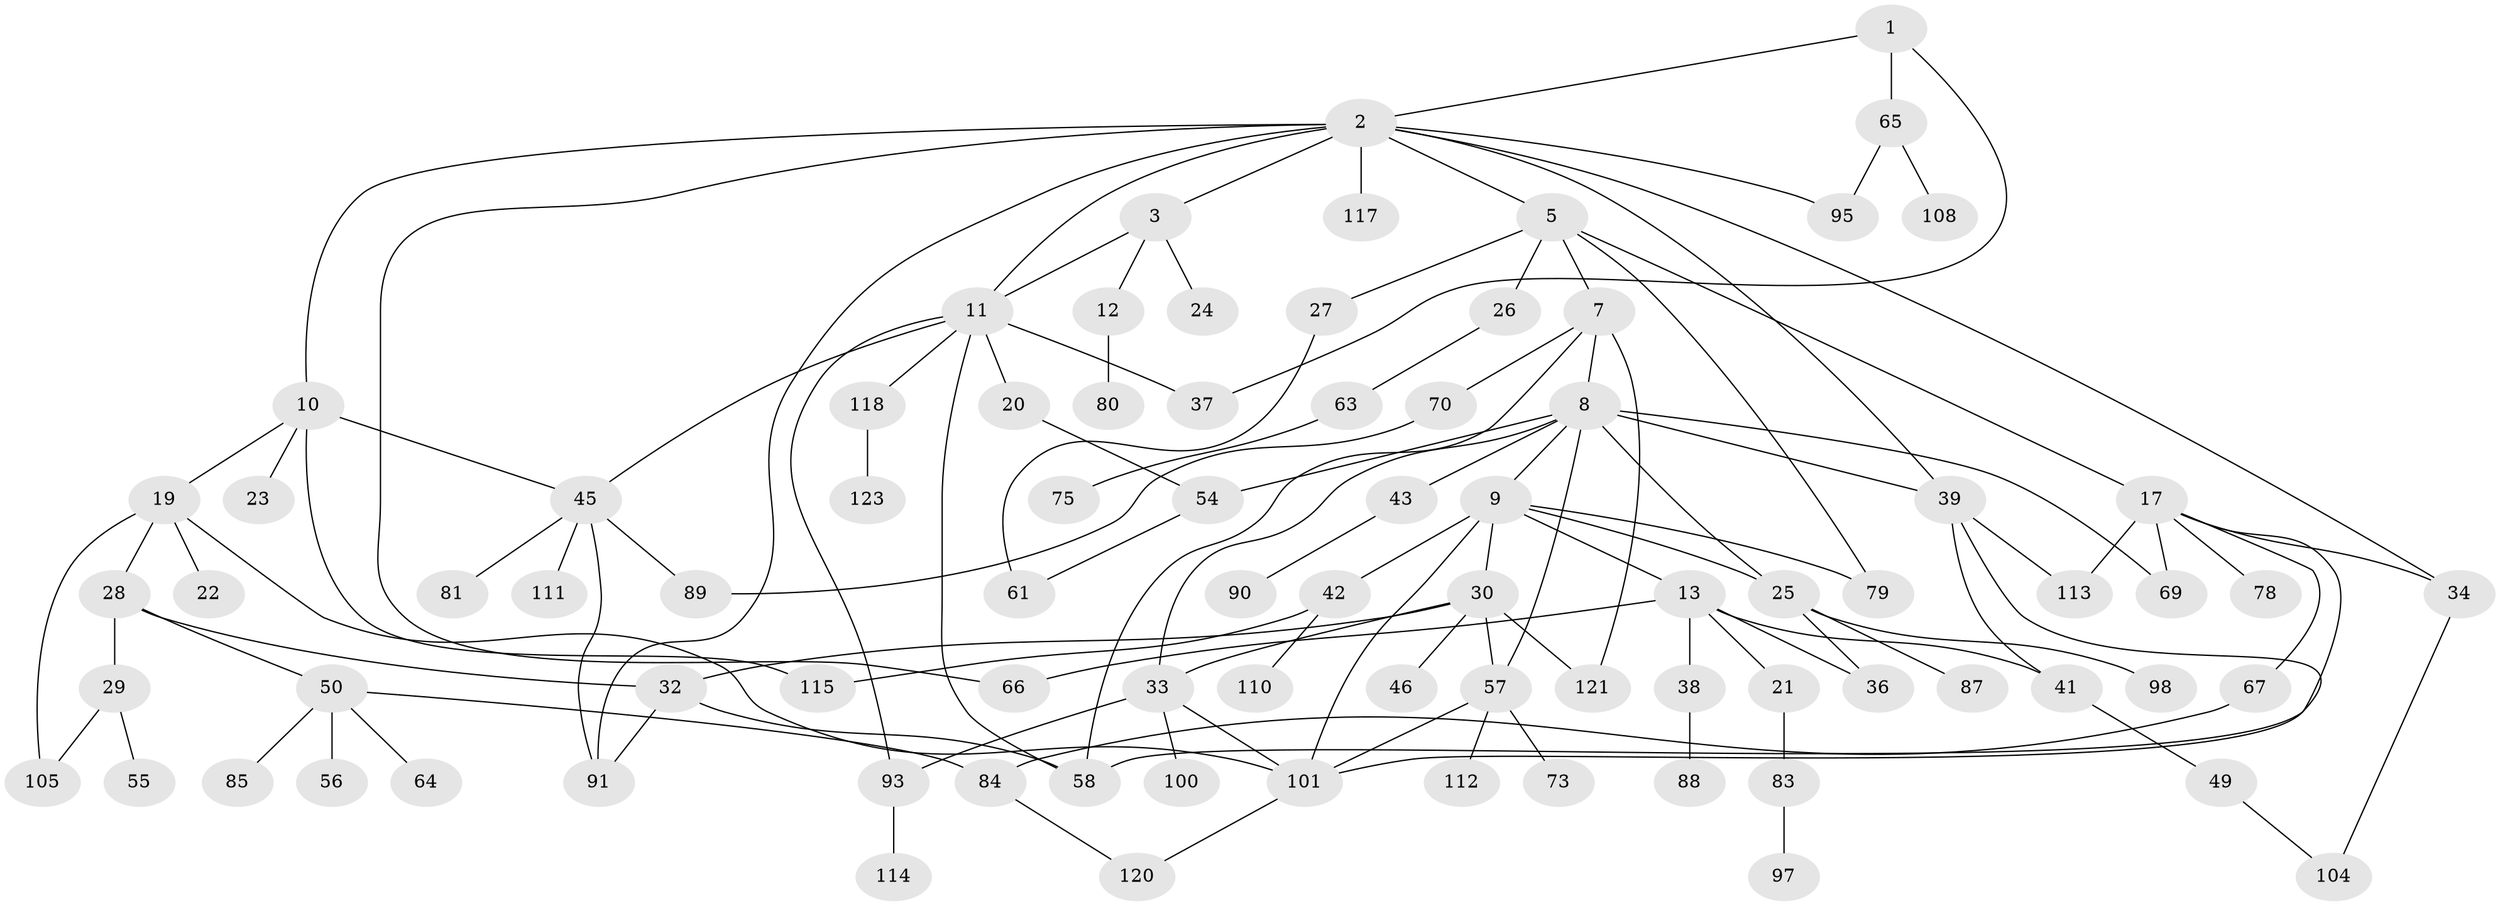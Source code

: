 // Generated by graph-tools (version 1.1) at 2025/23/03/03/25 07:23:30]
// undirected, 85 vertices, 119 edges
graph export_dot {
graph [start="1"]
  node [color=gray90,style=filled];
  1 [super="+52"];
  2 [super="+4"];
  3 [super="+6"];
  5 [super="+16"];
  7 [super="+44"];
  8 [super="+31"];
  9 [super="+14"];
  10 [super="+15"];
  11 [super="+35"];
  12;
  13 [super="+18"];
  17 [super="+71"];
  19 [super="+102"];
  20;
  21;
  22;
  23;
  24;
  25 [super="+51"];
  26;
  27 [super="+109"];
  28;
  29 [super="+48"];
  30 [super="+99"];
  32 [super="+40"];
  33 [super="+47"];
  34 [super="+116"];
  36 [super="+82"];
  37;
  38 [super="+119"];
  39 [super="+76"];
  41 [super="+53"];
  42 [super="+94"];
  43;
  45 [super="+60"];
  46;
  49;
  50 [super="+62"];
  54 [super="+59"];
  55;
  56;
  57 [super="+86"];
  58 [super="+74"];
  61 [super="+77"];
  63;
  64;
  65 [super="+68"];
  66 [super="+103"];
  67 [super="+72"];
  69;
  70;
  73;
  75;
  78;
  79;
  80;
  81;
  83;
  84 [super="+96"];
  85;
  87;
  88;
  89 [super="+107"];
  90 [super="+92"];
  91;
  93;
  95 [super="+106"];
  97;
  98;
  100;
  101;
  104;
  105;
  108;
  110;
  111;
  112;
  113;
  114 [super="+122"];
  115;
  117;
  118;
  120;
  121;
  123;
  1 -- 2;
  1 -- 65;
  1 -- 37;
  2 -- 3;
  2 -- 11;
  2 -- 34;
  2 -- 66;
  2 -- 91;
  2 -- 117;
  2 -- 5;
  2 -- 39;
  2 -- 10;
  2 -- 95;
  3 -- 11;
  3 -- 24;
  3 -- 12;
  5 -- 7;
  5 -- 17;
  5 -- 27;
  5 -- 79;
  5 -- 26;
  7 -- 8;
  7 -- 121;
  7 -- 58;
  7 -- 70;
  8 -- 9;
  8 -- 43;
  8 -- 57;
  8 -- 33;
  8 -- 69;
  8 -- 25;
  8 -- 39;
  8 -- 54;
  9 -- 13;
  9 -- 30;
  9 -- 79;
  9 -- 42;
  9 -- 101;
  9 -- 25;
  10 -- 19;
  10 -- 23;
  10 -- 45;
  10 -- 115;
  11 -- 20;
  11 -- 37;
  11 -- 58;
  11 -- 45;
  11 -- 93;
  11 -- 118;
  12 -- 80;
  13 -- 36;
  13 -- 21;
  13 -- 38;
  13 -- 41;
  13 -- 66;
  17 -- 67;
  17 -- 78;
  17 -- 69;
  17 -- 113;
  17 -- 34;
  17 -- 58;
  19 -- 22;
  19 -- 28;
  19 -- 105;
  19 -- 101;
  20 -- 54;
  21 -- 83;
  25 -- 87;
  25 -- 98;
  25 -- 36;
  26 -- 63;
  27 -- 61;
  28 -- 29;
  28 -- 32;
  28 -- 50;
  29 -- 55;
  29 -- 105;
  30 -- 46;
  30 -- 33;
  30 -- 121;
  30 -- 57;
  30 -- 32;
  32 -- 91;
  32 -- 58;
  33 -- 100;
  33 -- 101;
  33 -- 93;
  34 -- 104;
  38 -- 88;
  39 -- 41;
  39 -- 101;
  39 -- 113;
  41 -- 49;
  42 -- 115;
  42 -- 110;
  43 -- 90;
  45 -- 81;
  45 -- 111;
  45 -- 91;
  45 -- 89;
  49 -- 104;
  50 -- 56;
  50 -- 64;
  50 -- 84;
  50 -- 85;
  54 -- 61;
  57 -- 73;
  57 -- 112;
  57 -- 101;
  63 -- 75;
  65 -- 95;
  65 -- 108;
  67 -- 84;
  70 -- 89;
  83 -- 97;
  84 -- 120;
  93 -- 114;
  101 -- 120;
  118 -- 123;
}
